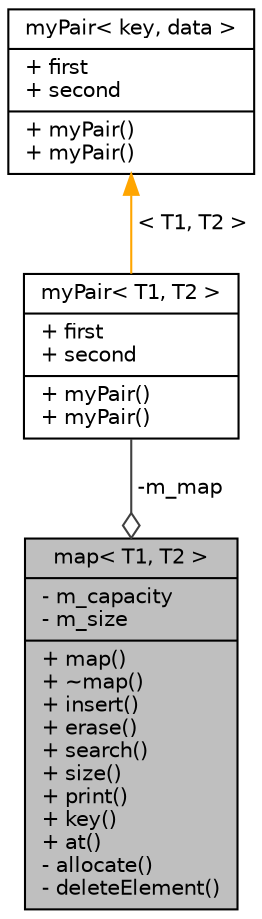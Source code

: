 digraph "map&lt; T1, T2 &gt;"
{
 // INTERACTIVE_SVG=YES
 // LATEX_PDF_SIZE
  bgcolor="transparent";
  edge [fontname="Helvetica",fontsize="10",labelfontname="Helvetica",labelfontsize="10"];
  node [fontname="Helvetica",fontsize="10",shape=record];
  Node1 [label="{map\< T1, T2 \>\n|- m_capacity\l- m_size\l|+ map()\l+ ~map()\l+ insert()\l+ erase()\l+ search()\l+ size()\l+ print()\l+ key()\l+ at()\l- allocate()\l- deleteElement()\l}",height=0.2,width=0.4,color="black", fillcolor="grey75", style="filled", fontcolor="black",tooltip=" "];
  Node2 -> Node1 [color="grey25",fontsize="10",style="solid",label=" -m_map" ,arrowhead="odiamond",fontname="Helvetica"];
  Node2 [label="{myPair\< T1, T2 \>\n|+ first\l+ second\l|+ myPair()\l+ myPair()\l}",height=0.2,width=0.4,color="black",URL="$structmy_pair.html",tooltip=" "];
  Node3 -> Node2 [dir="back",color="orange",fontsize="10",style="solid",label=" \< T1, T2 \>" ,fontname="Helvetica"];
  Node3 [label="{myPair\< key, data \>\n|+ first\l+ second\l|+ myPair()\l+ myPair()\l}",height=0.2,width=0.4,color="black",URL="$structmy_pair.html",tooltip="myPair stucture is a pair that holds the key, and the data. It is initialised with the key and data i..."];
}
